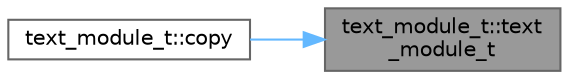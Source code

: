 digraph "text_module_t::text_module_t"
{
 // LATEX_PDF_SIZE
  bgcolor="transparent";
  edge [fontname=Helvetica,fontsize=10,labelfontname=Helvetica,labelfontsize=10];
  node [fontname=Helvetica,fontsize=10,shape=box,height=0.2,width=0.4];
  rankdir="RL";
  Node1 [id="Node000001",label="text_module_t::text\l_module_t",height=0.2,width=0.4,color="gray40", fillcolor="grey60", style="filled", fontcolor="black",tooltip=" "];
  Node1 -> Node2 [id="edge3_Node000001_Node000002",dir="back",color="steelblue1",style="solid",tooltip=" "];
  Node2 [id="Node000002",label="text_module_t::copy",height=0.2,width=0.4,color="grey40", fillcolor="white", style="filled",URL="$classtext__module__t.html#aaf977a7392dec08258e5e7dcee94f6a1",tooltip=" "];
}
